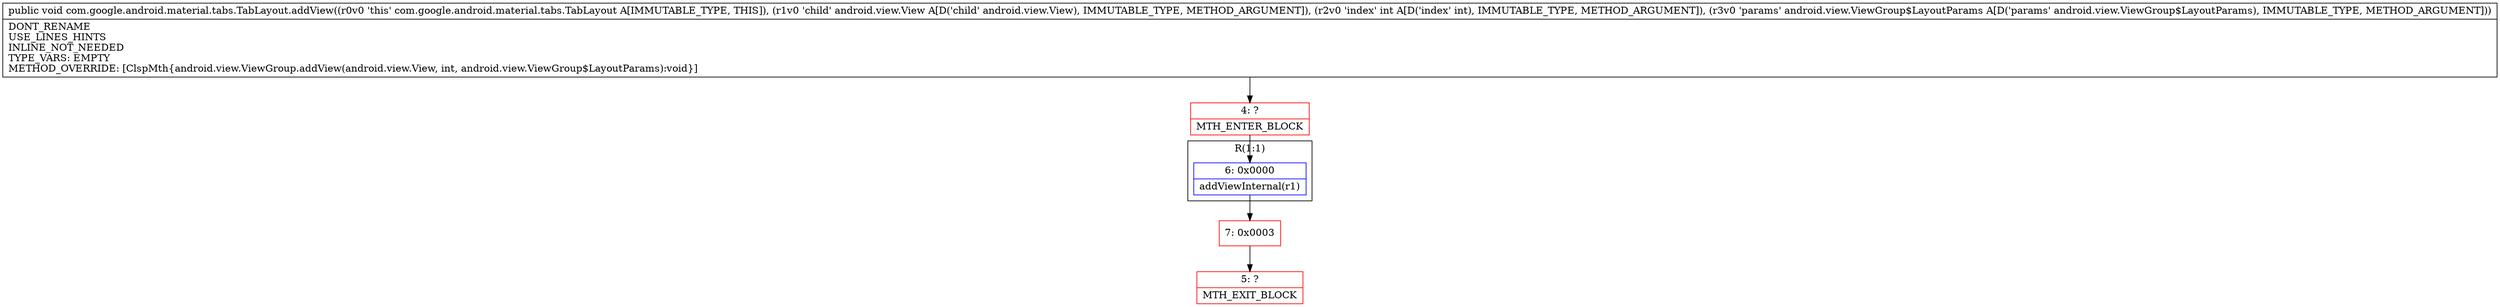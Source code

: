 digraph "CFG forcom.google.android.material.tabs.TabLayout.addView(Landroid\/view\/View;ILandroid\/view\/ViewGroup$LayoutParams;)V" {
subgraph cluster_Region_1981404453 {
label = "R(1:1)";
node [shape=record,color=blue];
Node_6 [shape=record,label="{6\:\ 0x0000|addViewInternal(r1)\l}"];
}
Node_4 [shape=record,color=red,label="{4\:\ ?|MTH_ENTER_BLOCK\l}"];
Node_7 [shape=record,color=red,label="{7\:\ 0x0003}"];
Node_5 [shape=record,color=red,label="{5\:\ ?|MTH_EXIT_BLOCK\l}"];
MethodNode[shape=record,label="{public void com.google.android.material.tabs.TabLayout.addView((r0v0 'this' com.google.android.material.tabs.TabLayout A[IMMUTABLE_TYPE, THIS]), (r1v0 'child' android.view.View A[D('child' android.view.View), IMMUTABLE_TYPE, METHOD_ARGUMENT]), (r2v0 'index' int A[D('index' int), IMMUTABLE_TYPE, METHOD_ARGUMENT]), (r3v0 'params' android.view.ViewGroup$LayoutParams A[D('params' android.view.ViewGroup$LayoutParams), IMMUTABLE_TYPE, METHOD_ARGUMENT]))  | DONT_RENAME\lUSE_LINES_HINTS\lINLINE_NOT_NEEDED\lTYPE_VARS: EMPTY\lMETHOD_OVERRIDE: [ClspMth\{android.view.ViewGroup.addView(android.view.View, int, android.view.ViewGroup$LayoutParams):void\}]\l}"];
MethodNode -> Node_4;Node_6 -> Node_7;
Node_4 -> Node_6;
Node_7 -> Node_5;
}

